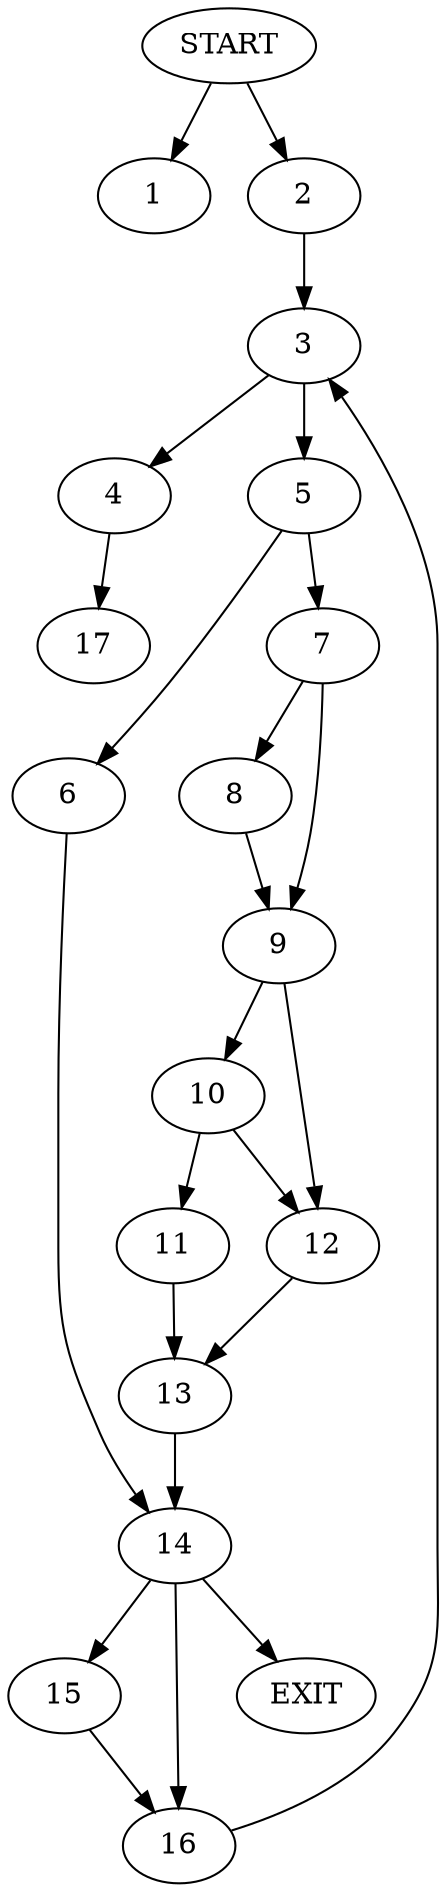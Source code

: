 digraph { 
0 [label="START"];
1;
2;
3;
4;
5;
6;
7;
8;
9;
10;
11;
12;
13;
14;
15;
16;
17;
18[label="EXIT"];
0 -> 1;
0 -> 2;
2 -> 3;
3 -> 5;
3 -> 4;
4 -> 17;
5 -> 6;
5 -> 7;
6 -> 14;
7 -> 8;
7 -> 9;
8 -> 9;
9 -> 12;
9 -> 10;
10 -> 12;
10 -> 11;
11 -> 13;
12 -> 13;
13 -> 14;
14 -> 18;
14 -> 15;
14:s2 -> 16;
15 -> 16;
16 -> 3;
}